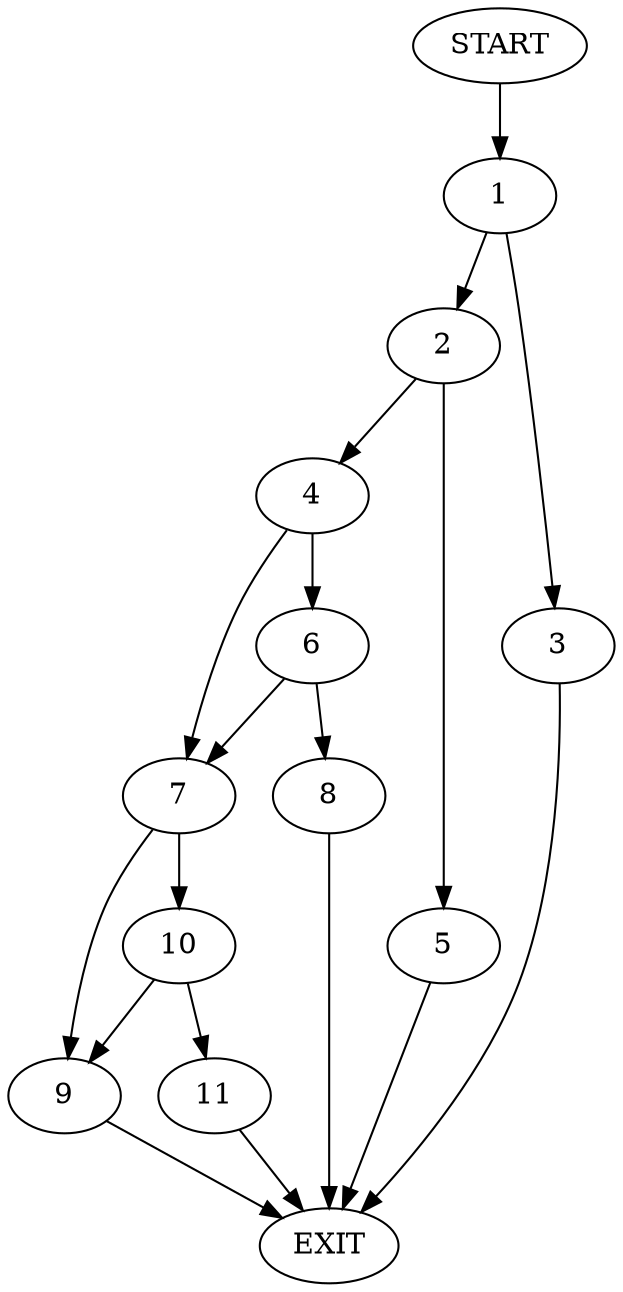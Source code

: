 digraph {
0 [label="START"]
12 [label="EXIT"]
0 -> 1
1 -> 2
1 -> 3
3 -> 12
2 -> 4
2 -> 5
5 -> 12
4 -> 6
4 -> 7
6 -> 7
6 -> 8
7 -> 9
7 -> 10
8 -> 12
10 -> 11
10 -> 9
9 -> 12
11 -> 12
}
